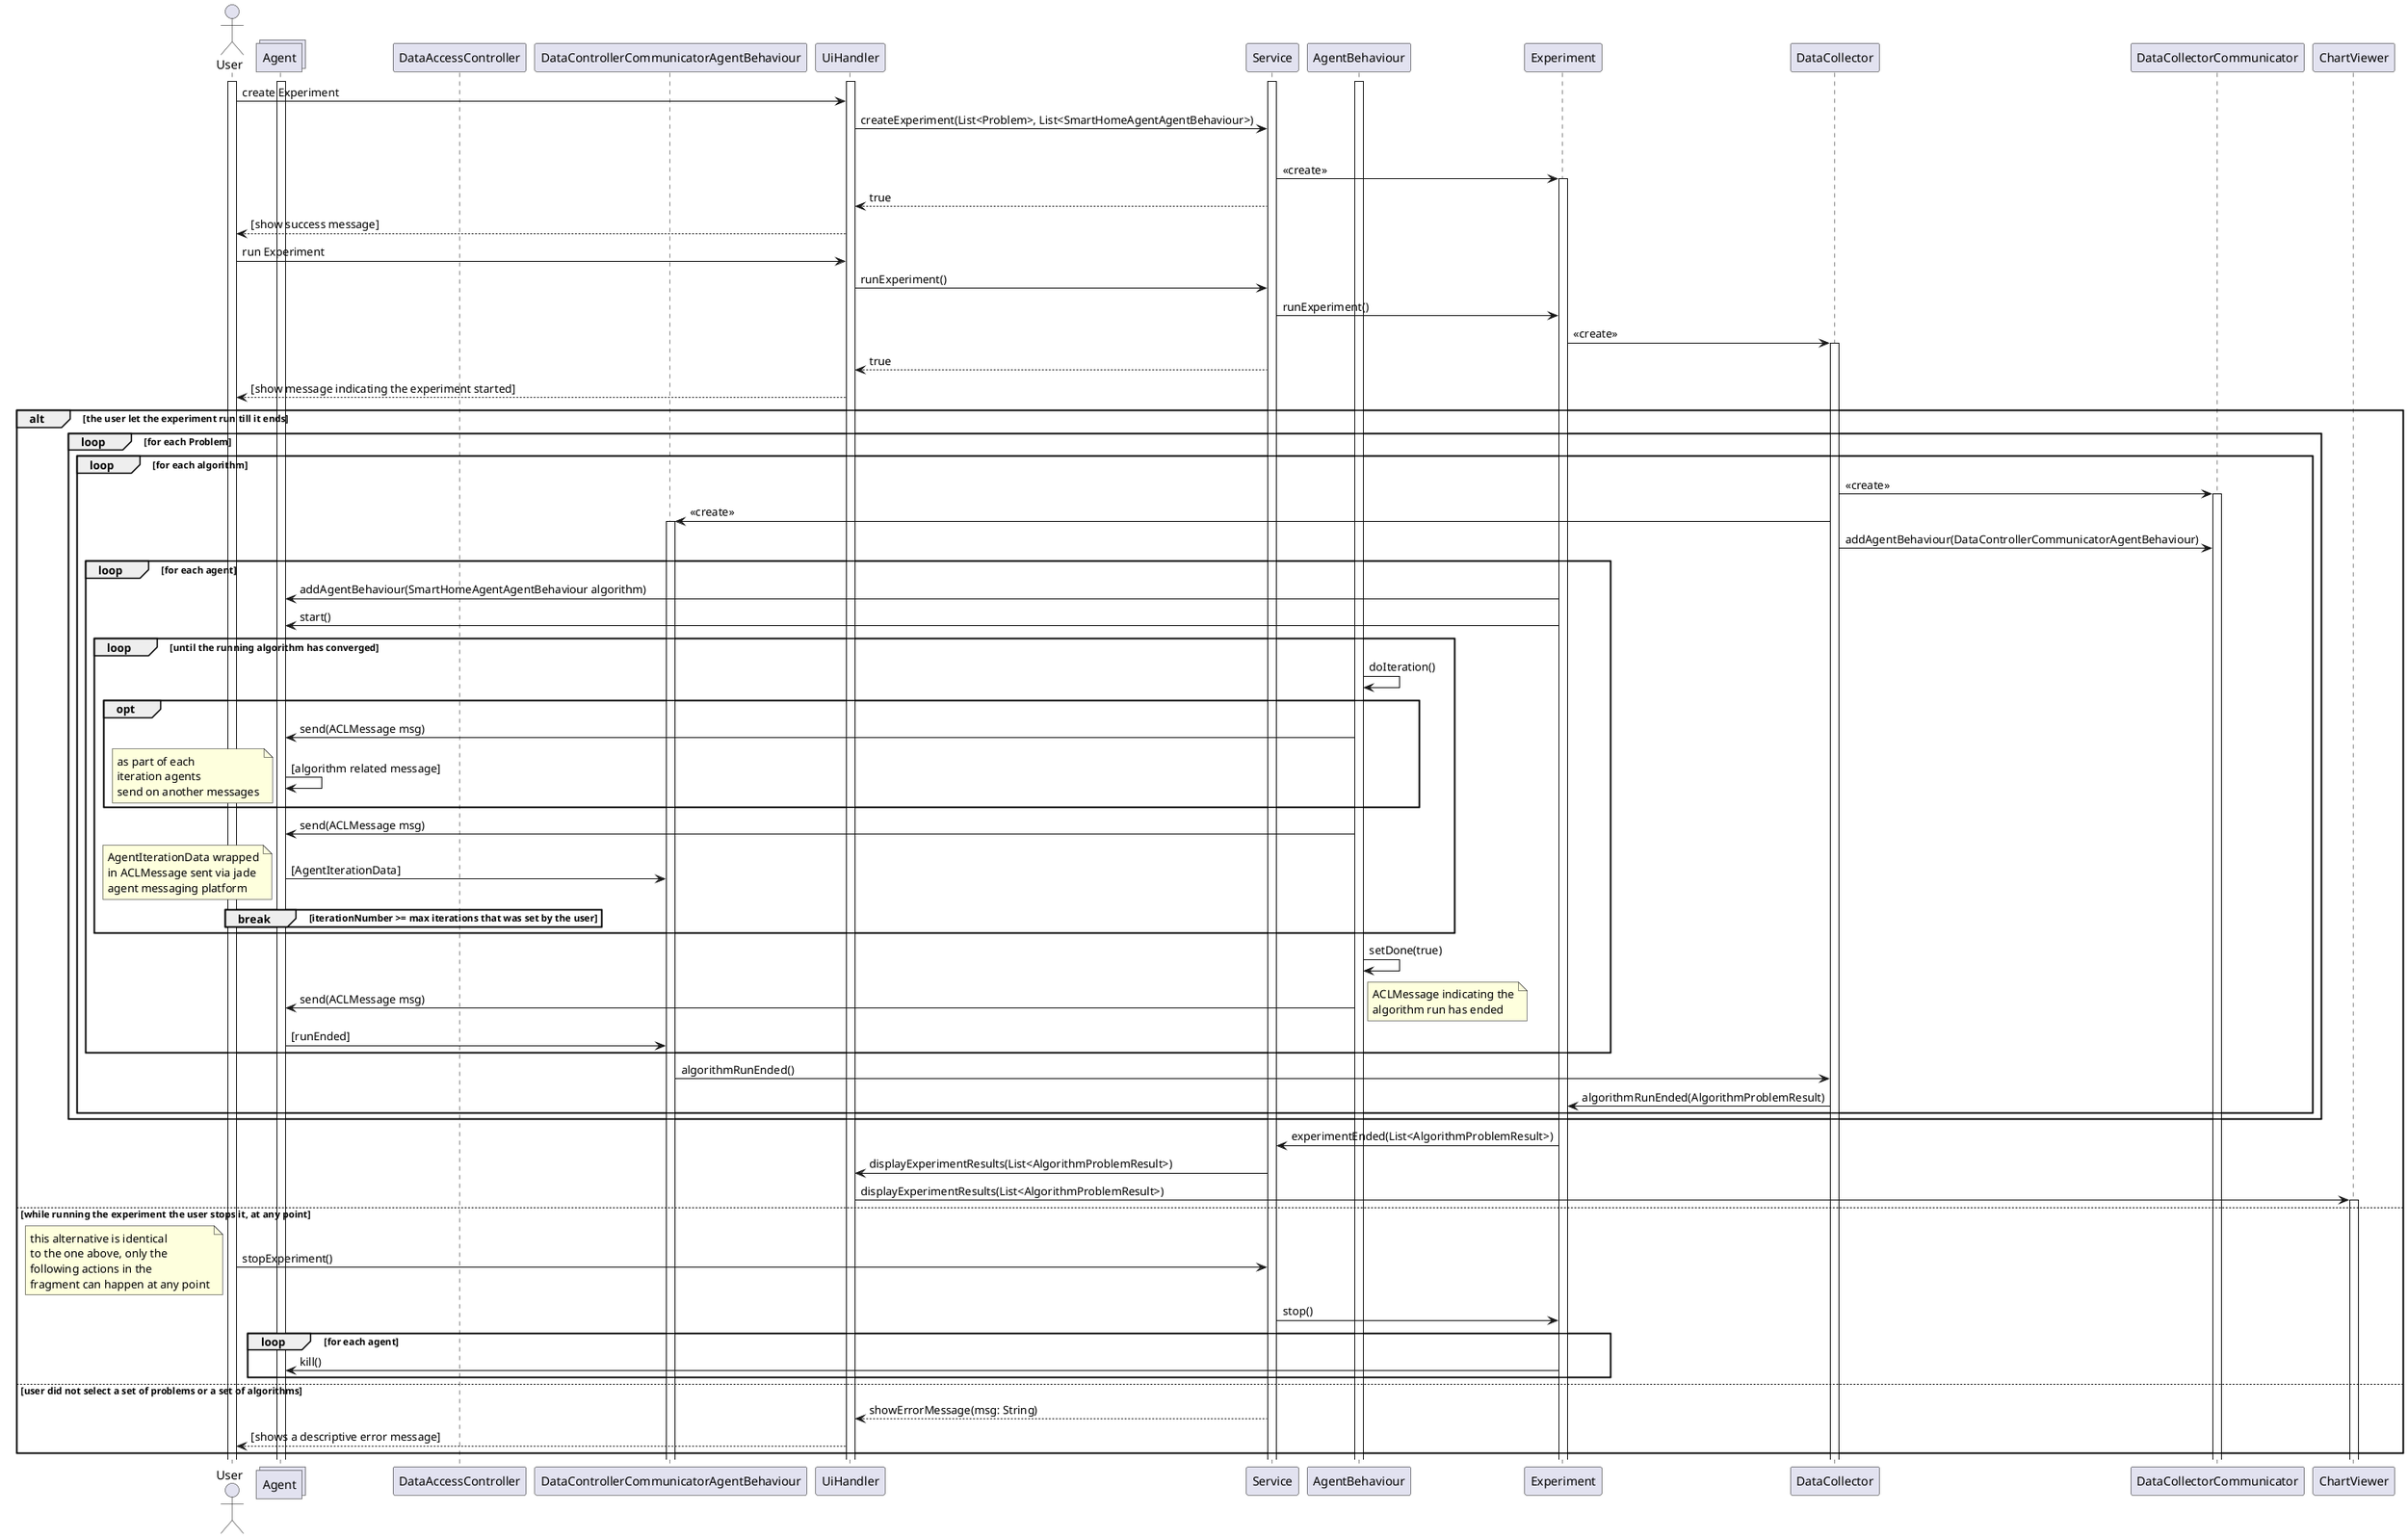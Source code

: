 @startuml
actor User as u
collections Agent
participant DataAccessController as DAC
participant DataControllerCommunicatorAgentBehaviour as DCCB

activate u
activate UiHandler
activate Service

activate Agent
activate AgentBehaviour
u -> UiHandler : create Experiment
UiHandler -> Service : createExperiment(List<Problem>, List<SmartHomeAgentAgentBehaviour>)

alt user selected a set of algorithm and problems

    Service -> Experiment : <<create>>
    activate Experiment
    Service --> UiHandler : true
    UiHandler --> u : [show success message]
    u -> UiHandler : run Experiment
    UiHandler -> Service : runExperiment()
    Service -> Experiment : runExperiment()
    Experiment -> DataCollector : <<create>>
    activate DataCollector

    Service --> UiHandler : true
    UiHandler --> u : [show message indicating the experiment started]

    alt the user let the experiment run till it ends
    loop for each Problem
        loop for each algorithm

            '/////////create the collection mechanism
            DataCollector -> DataCollectorCommunicator : <<create>>
            activate DataCollectorCommunicator
            DataCollector -> DCCB : <<create>>
            activate DCCB
            DataCollector -> DataCollectorCommunicator : addAgentBehaviour(DataControllerCommunicatorAgentBehaviour)

            '/////////run agents
            loop for each agent
                Experiment -> Agent : addAgentBehaviour(SmartHomeAgentAgentBehaviour algorithm)
                Experiment -> Agent : start()

                loop until the running algorithm has converged
                    AgentBehaviour -> AgentBehaviour : doIteration()
                    opt
                        AgentBehaviour -> Agent : send(ACLMessage msg)
                        Agent -> Agent : [algorithm related message]
                        note left
                            as part of each
                            iteration agents
                            send on another messages
                        end note
                    end
                    AgentBehaviour -> Agent : send(ACLMessage msg)
                    Agent -> DCCB : [AgentIterationData]
                    note left
                        AgentIterationData wrapped
                        in ACLMessage sent via jade
                        agent messaging platform
                    end note

                    break iterationNumber >= max iterations that was set by the user
                    end
                end
                AgentBehaviour -> AgentBehaviour : setDone(true)
                AgentBehaviour -> Agent : send(ACLMessage msg)
                note right
                    ACLMessage indicating the
                    algorithm run has ended
                end note
                Agent -> DCCB : [runEnded]
            end

            DCCB -> DataCollector : algorithmRunEnded()
            DataCollector -> Experiment : algorithmRunEnded(AlgorithmProblemResult)
        end
    end

    Experiment -> Service : experimentEnded(List<AlgorithmProblemResult>)
    Service -> UiHandler : displayExperimentResults(List<AlgorithmProblemResult>)
    UiHandler -> ChartViewer : displayExperimentResults(List<AlgorithmProblemResult>)
    activate ChartViewer

    else while running the experiment the user stops it, at any point

    u -> Service : stopExperiment()
    note left
        this alternative is identical
        to the one above, only the
        following actions in the
        fragment can happen at any point
    end note
    Service -> Experiment : stop()
    loop for each agent
        Experiment -> Agent : kill()
    end

else user did not select a set of problems or a set of algorithms

    Service --> UiHandler : showErrorMessage(msg: String)
    UiHandler --> u : [shows a descriptive error message]

end
@enduml